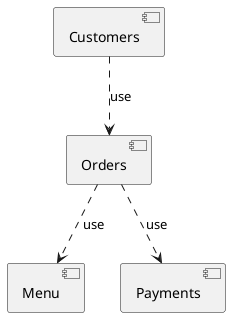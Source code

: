 @startuml Order taking
[Orders] ..> [Menu] : use
[Orders] ..> [Payments] :  use
[Customers] ..> [Orders] :  use
@enduml